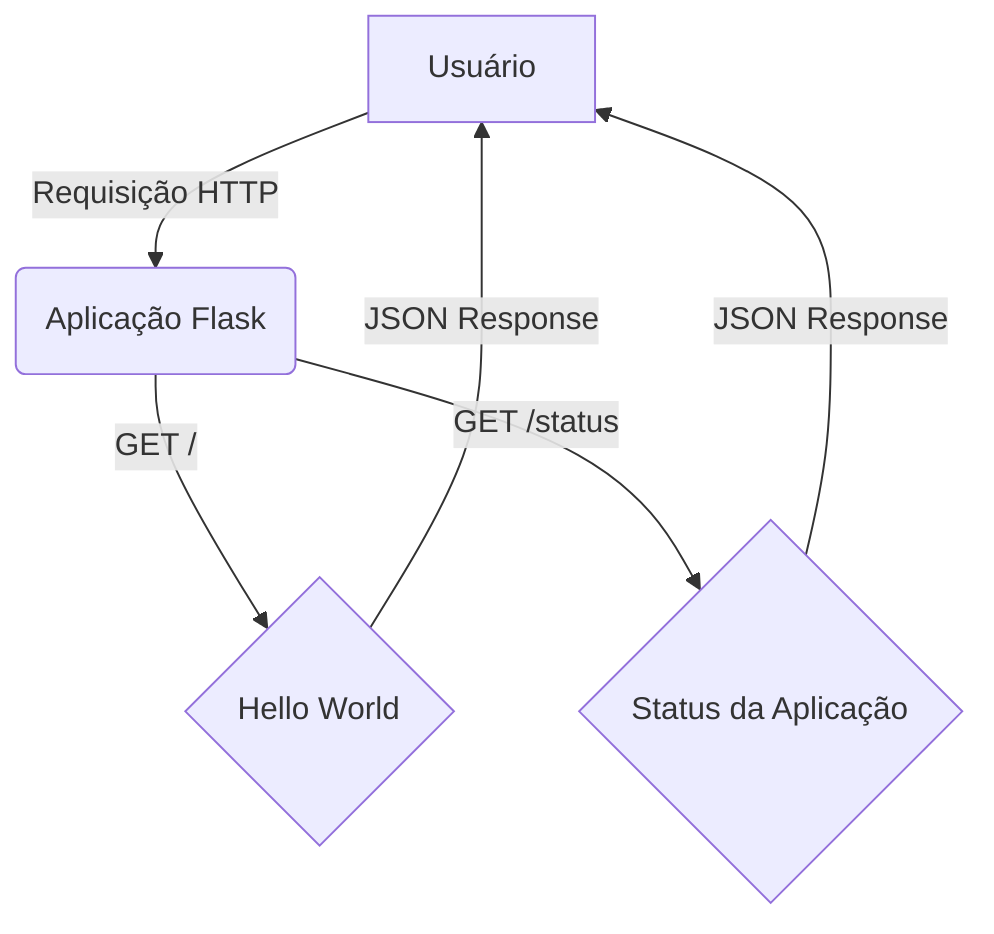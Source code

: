 graph TD
    A[Usuário] -->|Requisição HTTP| B(Aplicação Flask)
    B -->|GET /| C{Hello World}
    B -->|GET /status| D{Status da Aplicação}
    C -->|JSON Response| A
    D -->|JSON Response| A